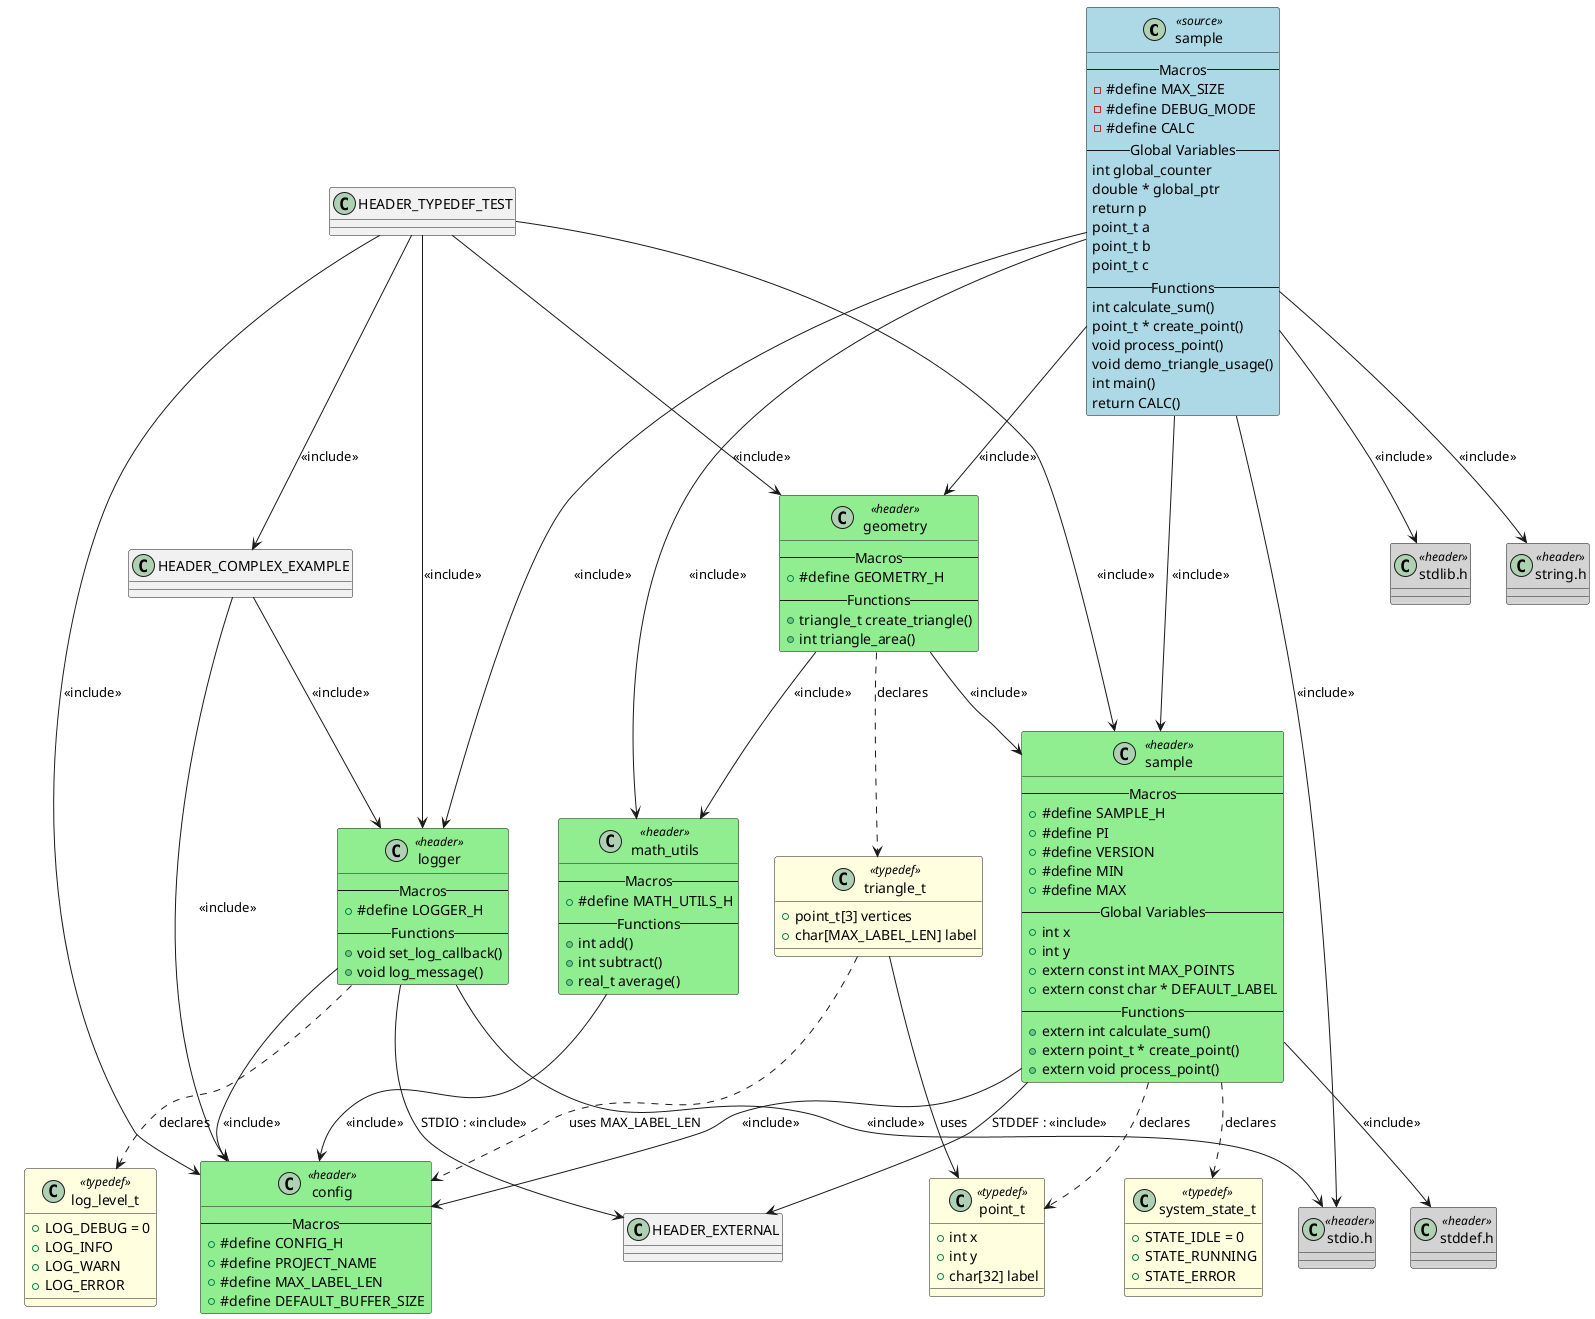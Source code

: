@startuml sample

class "sample" as SAMPLE <<source>> #LightBlue
{
    -- Macros --
    - #define MAX_SIZE
    - #define DEBUG_MODE
    - #define CALC
    -- Global Variables --
    int global_counter
    double * global_ptr
    return p
    point_t a
    point_t b
    point_t c
    -- Functions --
    int calculate_sum()
    point_t * create_point()
    void process_point()
    void demo_triangle_usage()
    int main()
    return CALC()
}

class "stdio.h" as HEADER_STDIO_H <<header>> #LightGray
{
}

class "stdlib.h" as HEADER_STDLIB_H <<header>> #LightGray
{
}

class "string.h" as HEADER_STRING_H <<header>> #LightGray
{
}

class "sample" as HEADER_SAMPLE <<header>> #LightGreen
{
    -- Macros --
    + #define SAMPLE_H
    + #define PI
    + #define VERSION
    + #define MIN
    + #define MAX
    -- Global Variables --
    + int x
    + int y
    + extern const int MAX_POINTS
    + extern const char * DEFAULT_LABEL
    -- Functions --
    + extern int calculate_sum()
    + extern point_t * create_point()
    + extern void process_point()
}

class "math_utils" as HEADER_MATH_UTILS <<header>> #LightGreen
{
    -- Macros --
    + #define MATH_UTILS_H
    -- Functions --
    + int add()
    + int subtract()
    + real_t average()
}

class "logger" as HEADER_LOGGER <<header>> #LightGreen
{
    -- Macros --
    + #define LOGGER_H
    -- Functions --
    + void set_log_callback()
    + void log_message()
}

class "geometry" as HEADER_GEOMETRY <<header>> #LightGreen
{
    -- Macros --
    + #define GEOMETRY_H
    -- Functions --
    + triangle_t create_triangle()
    + int triangle_area()
}

class "config" as HEADER_CONFIG <<header>> #LightGreen
{
    -- Macros --
    + #define CONFIG_H
    + #define PROJECT_NAME
    + #define MAX_LABEL_LEN
    + #define DEFAULT_BUFFER_SIZE
}

class "stddef.h" as HEADER_STDDEF_H <<header>> #LightGray
{
}

class "point_t" as TYPEDEF_POINT_T <<typedef>> #LightYellow
{
    + int x
    + int y
    + char[32] label
}

class "system_state_t" as TYPEDEF_SYSTEM_STATE_T <<typedef>> #LightYellow
{
    + STATE_IDLE = 0
    + STATE_RUNNING
    + STATE_ERROR
}

class "triangle_t" as TYPEDEF_TRIANGLE_T <<typedef>> #LightYellow
{
    + point_t[3] vertices
    + char[MAX_LABEL_LEN] label
}

class "log_level_t" as TYPEDEF_LOG_LEVEL_T <<typedef>> #LightYellow
{
    + LOG_DEBUG = 0
    + LOG_INFO
    + LOG_WARN
    + LOG_ERROR
}

SAMPLE --> HEADER_MATH_UTILS : <<include>>
SAMPLE --> HEADER_LOGGER : <<include>>
SAMPLE --> HEADER_GEOMETRY : <<include>>
HEADER_SAMPLE --> HEADER_CONFIG : <<include>>
HEADER_SAMPLE --> HEADER_EXTERNAL:STDDEF : <<include>>
HEADER_MATH_UTILS --> HEADER_CONFIG : <<include>>
HEADER_LOGGER --> HEADER_CONFIG : <<include>>
HEADER_LOGGER --> HEADER_EXTERNAL:STDIO : <<include>>
HEADER_GEOMETRY --> HEADER_SAMPLE : <<include>>
HEADER_GEOMETRY --> HEADER_MATH_UTILS : <<include>>
HEADER_COMPLEX_EXAMPLE --> HEADER_CONFIG : <<include>>
HEADER_COMPLEX_EXAMPLE --> HEADER_LOGGER : <<include>>
HEADER_TYPEDEF_TEST --> HEADER_COMPLEX_EXAMPLE : <<include>>
HEADER_TYPEDEF_TEST --> HEADER_GEOMETRY : <<include>>
HEADER_TYPEDEF_TEST --> HEADER_LOGGER : <<include>>
HEADER_TYPEDEF_TEST --> HEADER_SAMPLE : <<include>>
HEADER_TYPEDEF_TEST --> HEADER_CONFIG : <<include>>
HEADER_SAMPLE --> HEADER_STDDEF_H : <<include>>
HEADER_LOGGER --> HEADER_STDIO_H : <<include>>
SAMPLE --> HEADER_STDIO_H : <<include>>
SAMPLE --> HEADER_STDLIB_H : <<include>>
SAMPLE --> HEADER_STRING_H : <<include>>
SAMPLE --> HEADER_SAMPLE : <<include>>
HEADER_SAMPLE ..> TYPEDEF_POINT_T : declares
HEADER_SAMPLE ..> TYPEDEF_SYSTEM_STATE_T : declares
HEADER_LOGGER ..> TYPEDEF_LOG_LEVEL_T : declares
HEADER_GEOMETRY ..> TYPEDEF_TRIANGLE_T : declares
TYPEDEF_TRIANGLE_T --> TYPEDEF_POINT_T : uses
TYPEDEF_TRIANGLE_T ..> HEADER_CONFIG : uses MAX_LABEL_LEN

@enduml